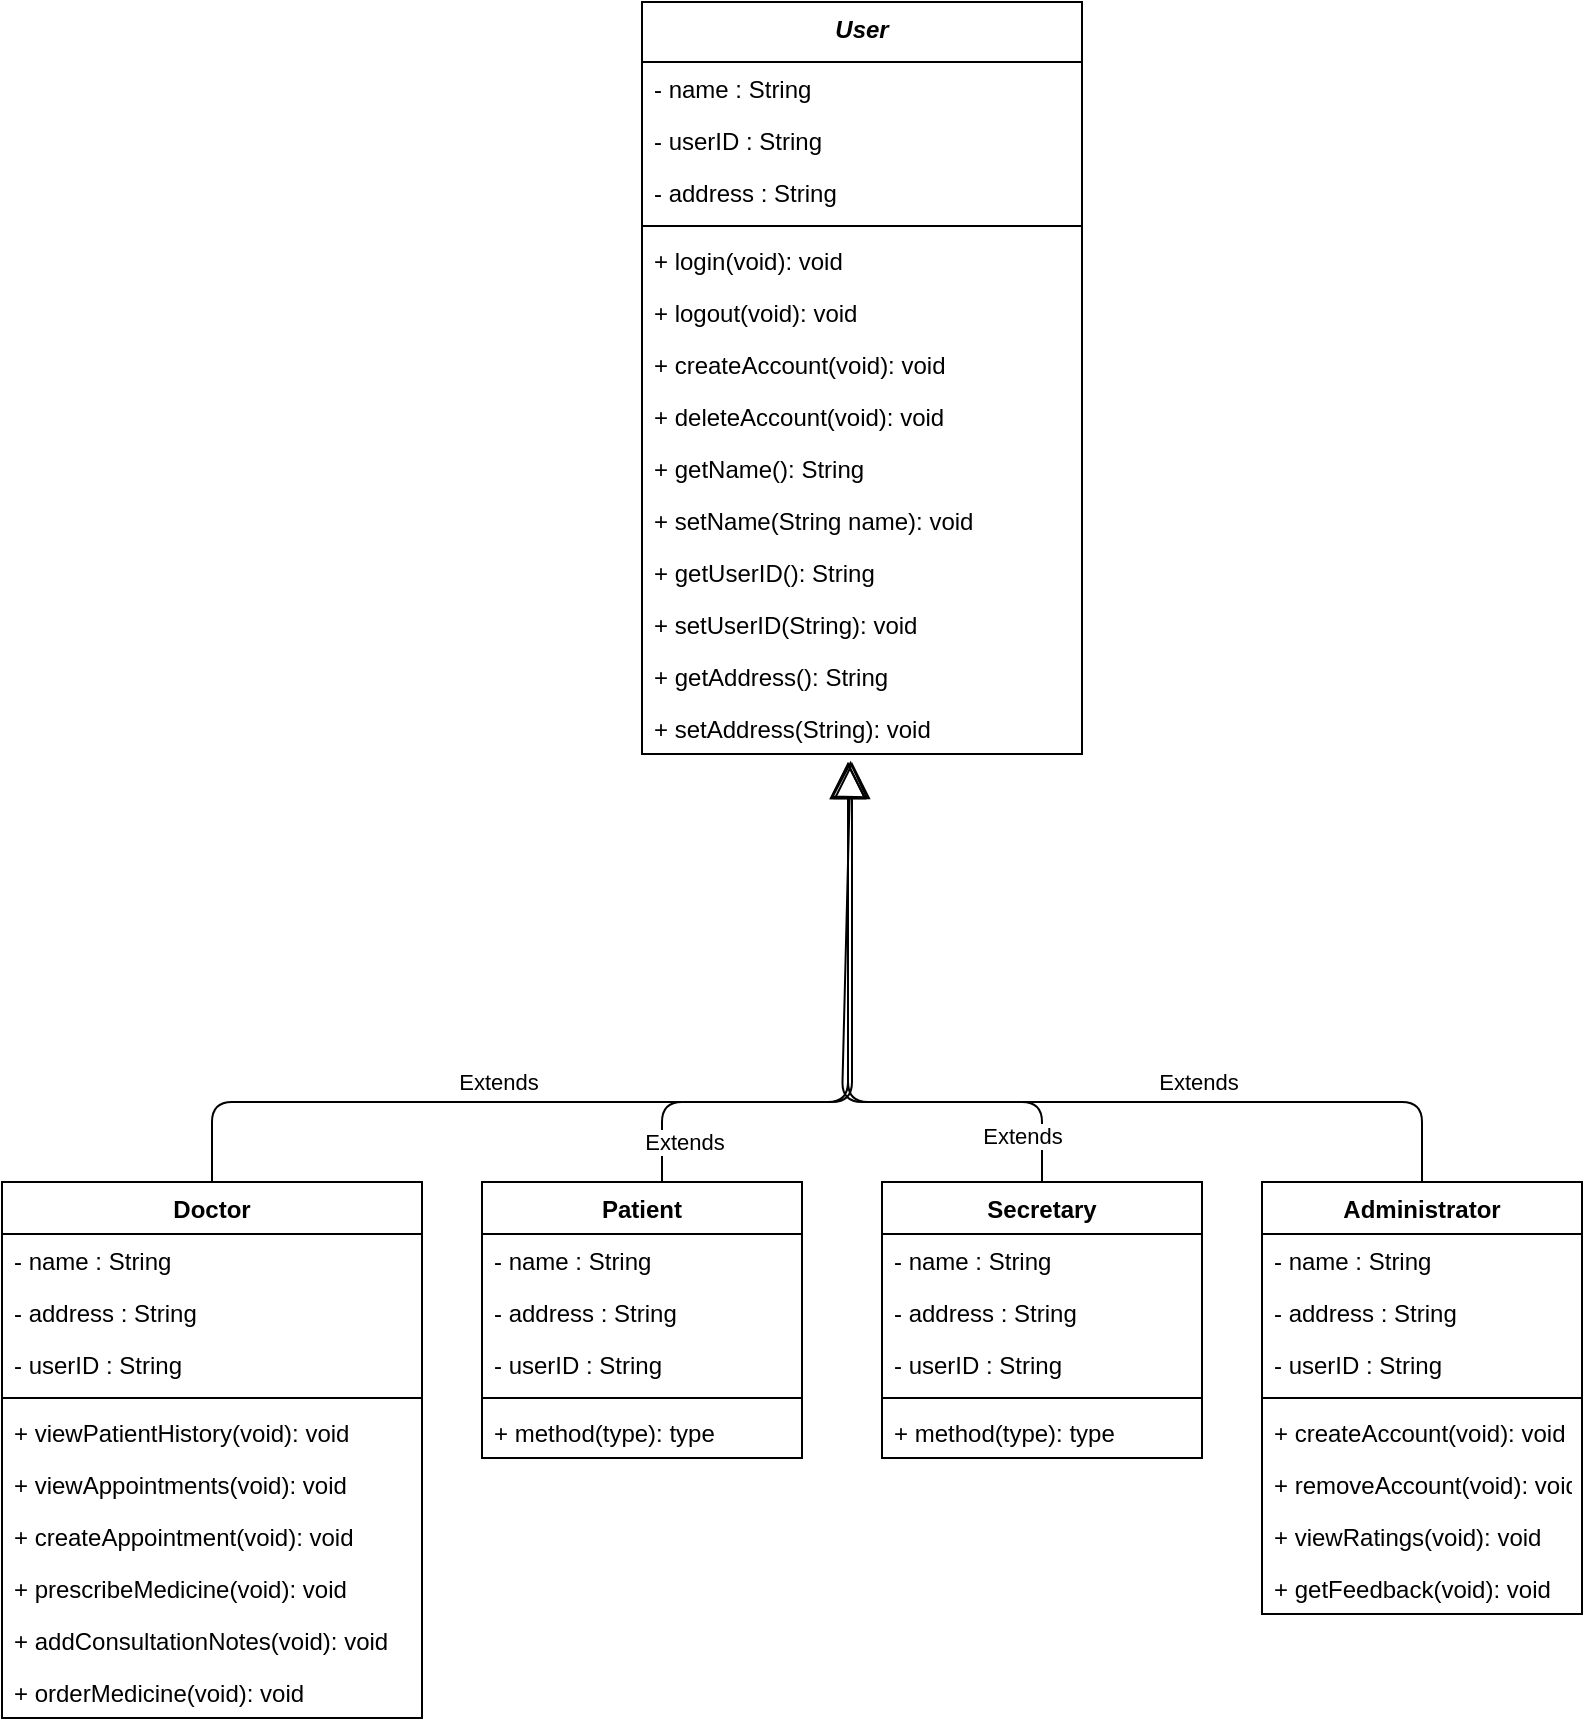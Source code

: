 <mxfile version="13.4.3" type="device"><diagram id="C5RBs43oDa-KdzZeNtuy" name="Page-1"><mxGraphModel dx="1056" dy="1736" grid="1" gridSize="10" guides="1" tooltips="1" connect="1" arrows="1" fold="1" page="1" pageScale="1" pageWidth="827" pageHeight="1169" math="0" shadow="0"><root><mxCell id="WIyWlLk6GJQsqaUBKTNV-0"/><mxCell id="WIyWlLk6GJQsqaUBKTNV-1" parent="WIyWlLk6GJQsqaUBKTNV-0"/><mxCell id="g7M7iC6M9JQDGO2bVvTN-10" value="Secretary" style="swimlane;fontStyle=1;align=center;verticalAlign=top;childLayout=stackLayout;horizontal=1;startSize=26;horizontalStack=0;resizeParent=1;resizeParentMax=0;resizeLast=0;collapsible=1;marginBottom=0;" parent="WIyWlLk6GJQsqaUBKTNV-1" vertex="1"><mxGeometry x="510" y="220" width="160" height="138" as="geometry"/></mxCell><mxCell id="fuJATuFUrFOqO5zap0OH-24" value="- name : String" style="text;strokeColor=none;fillColor=none;align=left;verticalAlign=top;spacingLeft=4;spacingRight=4;overflow=hidden;rotatable=0;points=[[0,0.5],[1,0.5]];portConstraint=eastwest;" vertex="1" parent="g7M7iC6M9JQDGO2bVvTN-10"><mxGeometry y="26" width="160" height="26" as="geometry"/></mxCell><mxCell id="fuJATuFUrFOqO5zap0OH-26" value="- address : String" style="text;strokeColor=none;fillColor=none;align=left;verticalAlign=top;spacingLeft=4;spacingRight=4;overflow=hidden;rotatable=0;points=[[0,0.5],[1,0.5]];portConstraint=eastwest;" vertex="1" parent="g7M7iC6M9JQDGO2bVvTN-10"><mxGeometry y="52" width="160" height="26" as="geometry"/></mxCell><mxCell id="fuJATuFUrFOqO5zap0OH-25" value="- userID : String" style="text;strokeColor=none;fillColor=none;align=left;verticalAlign=top;spacingLeft=4;spacingRight=4;overflow=hidden;rotatable=0;points=[[0,0.5],[1,0.5]];portConstraint=eastwest;" vertex="1" parent="g7M7iC6M9JQDGO2bVvTN-10"><mxGeometry y="78" width="160" height="26" as="geometry"/></mxCell><mxCell id="g7M7iC6M9JQDGO2bVvTN-12" value="" style="line;strokeWidth=1;fillColor=none;align=left;verticalAlign=middle;spacingTop=-1;spacingLeft=3;spacingRight=3;rotatable=0;labelPosition=right;points=[];portConstraint=eastwest;" parent="g7M7iC6M9JQDGO2bVvTN-10" vertex="1"><mxGeometry y="104" width="160" height="8" as="geometry"/></mxCell><mxCell id="g7M7iC6M9JQDGO2bVvTN-13" value="+ method(type): type" style="text;strokeColor=none;fillColor=none;align=left;verticalAlign=top;spacingLeft=4;spacingRight=4;overflow=hidden;rotatable=0;points=[[0,0.5],[1,0.5]];portConstraint=eastwest;" parent="g7M7iC6M9JQDGO2bVvTN-10" vertex="1"><mxGeometry y="112" width="160" height="26" as="geometry"/></mxCell><mxCell id="g7M7iC6M9JQDGO2bVvTN-14" value="Administrator" style="swimlane;fontStyle=1;align=center;verticalAlign=top;childLayout=stackLayout;horizontal=1;startSize=26;horizontalStack=0;resizeParent=1;resizeParentMax=0;resizeLast=0;collapsible=1;marginBottom=0;" parent="WIyWlLk6GJQsqaUBKTNV-1" vertex="1"><mxGeometry x="700" y="220" width="160" height="216" as="geometry"/></mxCell><mxCell id="fuJATuFUrFOqO5zap0OH-27" value="- name : String" style="text;strokeColor=none;fillColor=none;align=left;verticalAlign=top;spacingLeft=4;spacingRight=4;overflow=hidden;rotatable=0;points=[[0,0.5],[1,0.5]];portConstraint=eastwest;" vertex="1" parent="g7M7iC6M9JQDGO2bVvTN-14"><mxGeometry y="26" width="160" height="26" as="geometry"/></mxCell><mxCell id="fuJATuFUrFOqO5zap0OH-29" value="- address : String" style="text;strokeColor=none;fillColor=none;align=left;verticalAlign=top;spacingLeft=4;spacingRight=4;overflow=hidden;rotatable=0;points=[[0,0.5],[1,0.5]];portConstraint=eastwest;" vertex="1" parent="g7M7iC6M9JQDGO2bVvTN-14"><mxGeometry y="52" width="160" height="26" as="geometry"/></mxCell><mxCell id="fuJATuFUrFOqO5zap0OH-28" value="- userID : String" style="text;strokeColor=none;fillColor=none;align=left;verticalAlign=top;spacingLeft=4;spacingRight=4;overflow=hidden;rotatable=0;points=[[0,0.5],[1,0.5]];portConstraint=eastwest;" vertex="1" parent="g7M7iC6M9JQDGO2bVvTN-14"><mxGeometry y="78" width="160" height="26" as="geometry"/></mxCell><mxCell id="g7M7iC6M9JQDGO2bVvTN-16" value="" style="line;strokeWidth=1;fillColor=none;align=left;verticalAlign=middle;spacingTop=-1;spacingLeft=3;spacingRight=3;rotatable=0;labelPosition=right;points=[];portConstraint=eastwest;" parent="g7M7iC6M9JQDGO2bVvTN-14" vertex="1"><mxGeometry y="104" width="160" height="8" as="geometry"/></mxCell><mxCell id="g7M7iC6M9JQDGO2bVvTN-17" value="+ createAccount(void): void" style="text;strokeColor=none;fillColor=none;align=left;verticalAlign=top;spacingLeft=4;spacingRight=4;overflow=hidden;rotatable=0;points=[[0,0.5],[1,0.5]];portConstraint=eastwest;" parent="g7M7iC6M9JQDGO2bVvTN-14" vertex="1"><mxGeometry y="112" width="160" height="26" as="geometry"/></mxCell><mxCell id="fuJATuFUrFOqO5zap0OH-12" value="+ removeAccount(void): void" style="text;strokeColor=none;fillColor=none;align=left;verticalAlign=top;spacingLeft=4;spacingRight=4;overflow=hidden;rotatable=0;points=[[0,0.5],[1,0.5]];portConstraint=eastwest;" vertex="1" parent="g7M7iC6M9JQDGO2bVvTN-14"><mxGeometry y="138" width="160" height="26" as="geometry"/></mxCell><mxCell id="fuJATuFUrFOqO5zap0OH-13" value="+ viewRatings(void): void" style="text;strokeColor=none;fillColor=none;align=left;verticalAlign=top;spacingLeft=4;spacingRight=4;overflow=hidden;rotatable=0;points=[[0,0.5],[1,0.5]];portConstraint=eastwest;" vertex="1" parent="g7M7iC6M9JQDGO2bVvTN-14"><mxGeometry y="164" width="160" height="26" as="geometry"/></mxCell><mxCell id="fuJATuFUrFOqO5zap0OH-14" value="+ getFeedback(void): void" style="text;strokeColor=none;fillColor=none;align=left;verticalAlign=top;spacingLeft=4;spacingRight=4;overflow=hidden;rotatable=0;points=[[0,0.5],[1,0.5]];portConstraint=eastwest;" vertex="1" parent="g7M7iC6M9JQDGO2bVvTN-14"><mxGeometry y="190" width="160" height="26" as="geometry"/></mxCell><mxCell id="fuJATuFUrFOqO5zap0OH-3" value="Extends" style="endArrow=block;endSize=16;endFill=0;html=1;exitX=0.5;exitY=0;exitDx=0;exitDy=0;" edge="1" parent="WIyWlLk6GJQsqaUBKTNV-1" source="g7M7iC6M9JQDGO2bVvTN-2"><mxGeometry x="-0.307" y="10" width="160" relative="1" as="geometry"><mxPoint x="190" y="160" as="sourcePoint"/><mxPoint x="493" y="10" as="targetPoint"/><Array as="points"><mxPoint x="175" y="180"/><mxPoint x="493" y="180"/></Array><mxPoint as="offset"/></mxGeometry></mxCell><mxCell id="fuJATuFUrFOqO5zap0OH-4" value="Extends" style="endArrow=block;endSize=16;endFill=0;html=1;exitX=0.5;exitY=0;exitDx=0;exitDy=0;" edge="1" parent="WIyWlLk6GJQsqaUBKTNV-1"><mxGeometry x="-0.668" y="-20" width="160" relative="1" as="geometry"><mxPoint x="400" y="220" as="sourcePoint"/><mxPoint x="495" y="10" as="targetPoint"/><Array as="points"><mxPoint x="400" y="180"/><mxPoint x="495" y="180"/></Array><mxPoint as="offset"/></mxGeometry></mxCell><mxCell id="fuJATuFUrFOqO5zap0OH-5" value="Extends" style="endArrow=block;endSize=16;endFill=0;html=1;exitX=0.5;exitY=0;exitDx=0;exitDy=0;" edge="1" parent="WIyWlLk6GJQsqaUBKTNV-1"><mxGeometry x="-0.849" y="10" width="160" relative="1" as="geometry"><mxPoint x="590" y="220" as="sourcePoint"/><mxPoint x="493" y="10" as="targetPoint"/><Array as="points"><mxPoint x="590" y="180"/><mxPoint x="493" y="180"/></Array><mxPoint as="offset"/></mxGeometry></mxCell><mxCell id="fuJATuFUrFOqO5zap0OH-6" value="Extends" style="endArrow=block;endSize=16;endFill=0;html=1;exitX=0.5;exitY=0;exitDx=0;exitDy=0;entryX=0.474;entryY=1.129;entryDx=0;entryDy=0;entryPerimeter=0;" edge="1" parent="WIyWlLk6GJQsqaUBKTNV-1" target="fuJATuFUrFOqO5zap0OH-35"><mxGeometry x="-0.392" y="-10" width="160" relative="1" as="geometry"><mxPoint x="780" y="220" as="sourcePoint"/><mxPoint x="494" y="10" as="targetPoint"/><Array as="points"><mxPoint x="780" y="180"/><mxPoint x="490" y="180"/></Array><mxPoint as="offset"/></mxGeometry></mxCell><mxCell id="g7M7iC6M9JQDGO2bVvTN-2" value="Doctor" style="swimlane;fontStyle=1;align=center;verticalAlign=top;childLayout=stackLayout;horizontal=1;startSize=26;horizontalStack=0;resizeParent=1;resizeParentMax=0;resizeLast=0;collapsible=1;marginBottom=0;" parent="WIyWlLk6GJQsqaUBKTNV-1" vertex="1"><mxGeometry x="70" y="220" width="210" height="268" as="geometry"/></mxCell><mxCell id="fuJATuFUrFOqO5zap0OH-18" value="- name : String" style="text;strokeColor=none;fillColor=none;align=left;verticalAlign=top;spacingLeft=4;spacingRight=4;overflow=hidden;rotatable=0;points=[[0,0.5],[1,0.5]];portConstraint=eastwest;" vertex="1" parent="g7M7iC6M9JQDGO2bVvTN-2"><mxGeometry y="26" width="210" height="26" as="geometry"/></mxCell><mxCell id="fuJATuFUrFOqO5zap0OH-20" value="- address : String" style="text;strokeColor=none;fillColor=none;align=left;verticalAlign=top;spacingLeft=4;spacingRight=4;overflow=hidden;rotatable=0;points=[[0,0.5],[1,0.5]];portConstraint=eastwest;" vertex="1" parent="g7M7iC6M9JQDGO2bVvTN-2"><mxGeometry y="52" width="210" height="26" as="geometry"/></mxCell><mxCell id="fuJATuFUrFOqO5zap0OH-19" value="- userID : String" style="text;strokeColor=none;fillColor=none;align=left;verticalAlign=top;spacingLeft=4;spacingRight=4;overflow=hidden;rotatable=0;points=[[0,0.5],[1,0.5]];portConstraint=eastwest;" vertex="1" parent="g7M7iC6M9JQDGO2bVvTN-2"><mxGeometry y="78" width="210" height="26" as="geometry"/></mxCell><mxCell id="g7M7iC6M9JQDGO2bVvTN-4" value="" style="line;strokeWidth=1;fillColor=none;align=left;verticalAlign=middle;spacingTop=-1;spacingLeft=3;spacingRight=3;rotatable=0;labelPosition=right;points=[];portConstraint=eastwest;" parent="g7M7iC6M9JQDGO2bVvTN-2" vertex="1"><mxGeometry y="104" width="210" height="8" as="geometry"/></mxCell><mxCell id="g7M7iC6M9JQDGO2bVvTN-5" value="+ viewPatientHistory(void): void" style="text;strokeColor=none;fillColor=none;align=left;verticalAlign=top;spacingLeft=4;spacingRight=4;overflow=hidden;rotatable=0;points=[[0,0.5],[1,0.5]];portConstraint=eastwest;" parent="g7M7iC6M9JQDGO2bVvTN-2" vertex="1"><mxGeometry y="112" width="210" height="26" as="geometry"/></mxCell><mxCell id="fuJATuFUrFOqO5zap0OH-7" value="+ viewAppointments(void): void" style="text;strokeColor=none;fillColor=none;align=left;verticalAlign=top;spacingLeft=4;spacingRight=4;overflow=hidden;rotatable=0;points=[[0,0.5],[1,0.5]];portConstraint=eastwest;" vertex="1" parent="g7M7iC6M9JQDGO2bVvTN-2"><mxGeometry y="138" width="210" height="26" as="geometry"/></mxCell><mxCell id="fuJATuFUrFOqO5zap0OH-8" value="+ createAppointment(void): void" style="text;strokeColor=none;fillColor=none;align=left;verticalAlign=top;spacingLeft=4;spacingRight=4;overflow=hidden;rotatable=0;points=[[0,0.5],[1,0.5]];portConstraint=eastwest;" vertex="1" parent="g7M7iC6M9JQDGO2bVvTN-2"><mxGeometry y="164" width="210" height="26" as="geometry"/></mxCell><mxCell id="fuJATuFUrFOqO5zap0OH-9" value="+ prescribeMedicine(void): void" style="text;strokeColor=none;fillColor=none;align=left;verticalAlign=top;spacingLeft=4;spacingRight=4;overflow=hidden;rotatable=0;points=[[0,0.5],[1,0.5]];portConstraint=eastwest;" vertex="1" parent="g7M7iC6M9JQDGO2bVvTN-2"><mxGeometry y="190" width="210" height="26" as="geometry"/></mxCell><mxCell id="fuJATuFUrFOqO5zap0OH-10" value="+ addConsultationNotes(void): void" style="text;strokeColor=none;fillColor=none;align=left;verticalAlign=top;spacingLeft=4;spacingRight=4;overflow=hidden;rotatable=0;points=[[0,0.5],[1,0.5]];portConstraint=eastwest;" vertex="1" parent="g7M7iC6M9JQDGO2bVvTN-2"><mxGeometry y="216" width="210" height="26" as="geometry"/></mxCell><mxCell id="fuJATuFUrFOqO5zap0OH-11" value="+ orderMedicine(void): void" style="text;strokeColor=none;fillColor=none;align=left;verticalAlign=top;spacingLeft=4;spacingRight=4;overflow=hidden;rotatable=0;points=[[0,0.5],[1,0.5]];portConstraint=eastwest;" vertex="1" parent="g7M7iC6M9JQDGO2bVvTN-2"><mxGeometry y="242" width="210" height="26" as="geometry"/></mxCell><mxCell id="g7M7iC6M9JQDGO2bVvTN-6" value="Patient" style="swimlane;fontStyle=1;align=center;verticalAlign=top;childLayout=stackLayout;horizontal=1;startSize=26;horizontalStack=0;resizeParent=1;resizeParentMax=0;resizeLast=0;collapsible=1;marginBottom=0;" parent="WIyWlLk6GJQsqaUBKTNV-1" vertex="1"><mxGeometry x="310" y="220" width="160" height="138" as="geometry"/></mxCell><mxCell id="fuJATuFUrFOqO5zap0OH-21" value="- name : String" style="text;strokeColor=none;fillColor=none;align=left;verticalAlign=top;spacingLeft=4;spacingRight=4;overflow=hidden;rotatable=0;points=[[0,0.5],[1,0.5]];portConstraint=eastwest;" vertex="1" parent="g7M7iC6M9JQDGO2bVvTN-6"><mxGeometry y="26" width="160" height="26" as="geometry"/></mxCell><mxCell id="fuJATuFUrFOqO5zap0OH-23" value="- address : String" style="text;strokeColor=none;fillColor=none;align=left;verticalAlign=top;spacingLeft=4;spacingRight=4;overflow=hidden;rotatable=0;points=[[0,0.5],[1,0.5]];portConstraint=eastwest;" vertex="1" parent="g7M7iC6M9JQDGO2bVvTN-6"><mxGeometry y="52" width="160" height="26" as="geometry"/></mxCell><mxCell id="fuJATuFUrFOqO5zap0OH-22" value="- userID : String" style="text;strokeColor=none;fillColor=none;align=left;verticalAlign=top;spacingLeft=4;spacingRight=4;overflow=hidden;rotatable=0;points=[[0,0.5],[1,0.5]];portConstraint=eastwest;" vertex="1" parent="g7M7iC6M9JQDGO2bVvTN-6"><mxGeometry y="78" width="160" height="26" as="geometry"/></mxCell><mxCell id="g7M7iC6M9JQDGO2bVvTN-8" value="" style="line;strokeWidth=1;fillColor=none;align=left;verticalAlign=middle;spacingTop=-1;spacingLeft=3;spacingRight=3;rotatable=0;labelPosition=right;points=[];portConstraint=eastwest;" parent="g7M7iC6M9JQDGO2bVvTN-6" vertex="1"><mxGeometry y="104" width="160" height="8" as="geometry"/></mxCell><mxCell id="g7M7iC6M9JQDGO2bVvTN-9" value="+ method(type): type" style="text;strokeColor=none;fillColor=none;align=left;verticalAlign=top;spacingLeft=4;spacingRight=4;overflow=hidden;rotatable=0;points=[[0,0.5],[1,0.5]];portConstraint=eastwest;" parent="g7M7iC6M9JQDGO2bVvTN-6" vertex="1"><mxGeometry y="112" width="160" height="26" as="geometry"/></mxCell><mxCell id="-0fwZtvAYU0s-z8g2tFP-4" value="User" style="swimlane;fontStyle=3;align=center;verticalAlign=top;childLayout=stackLayout;horizontal=1;startSize=30;horizontalStack=0;resizeParent=1;resizeParentMax=0;resizeLast=0;collapsible=1;marginBottom=0;" parent="WIyWlLk6GJQsqaUBKTNV-1" vertex="1"><mxGeometry x="390" y="-370" width="220" height="376" as="geometry"><mxRectangle x="320" y="40" width="50" height="40" as="alternateBounds"/></mxGeometry></mxCell><mxCell id="-0fwZtvAYU0s-z8g2tFP-5" value="- name : String" style="text;strokeColor=none;fillColor=none;align=left;verticalAlign=top;spacingLeft=4;spacingRight=4;overflow=hidden;rotatable=0;points=[[0,0.5],[1,0.5]];portConstraint=eastwest;" parent="-0fwZtvAYU0s-z8g2tFP-4" vertex="1"><mxGeometry y="30" width="220" height="26" as="geometry"/></mxCell><mxCell id="g7M7iC6M9JQDGO2bVvTN-0" value="- userID : String" style="text;strokeColor=none;fillColor=none;align=left;verticalAlign=top;spacingLeft=4;spacingRight=4;overflow=hidden;rotatable=0;points=[[0,0.5],[1,0.5]];portConstraint=eastwest;" parent="-0fwZtvAYU0s-z8g2tFP-4" vertex="1"><mxGeometry y="56" width="220" height="26" as="geometry"/></mxCell><mxCell id="g7M7iC6M9JQDGO2bVvTN-1" value="- address : String" style="text;strokeColor=none;fillColor=none;align=left;verticalAlign=top;spacingLeft=4;spacingRight=4;overflow=hidden;rotatable=0;points=[[0,0.5],[1,0.5]];portConstraint=eastwest;" parent="-0fwZtvAYU0s-z8g2tFP-4" vertex="1"><mxGeometry y="82" width="220" height="26" as="geometry"/></mxCell><mxCell id="-0fwZtvAYU0s-z8g2tFP-6" value="" style="line;strokeWidth=1;fillColor=none;align=left;verticalAlign=middle;spacingTop=-1;spacingLeft=3;spacingRight=3;rotatable=0;labelPosition=right;points=[];portConstraint=eastwest;" parent="-0fwZtvAYU0s-z8g2tFP-4" vertex="1"><mxGeometry y="108" width="220" height="8" as="geometry"/></mxCell><mxCell id="-0fwZtvAYU0s-z8g2tFP-7" value="+ login(void): void" style="text;strokeColor=none;fillColor=none;align=left;verticalAlign=top;spacingLeft=4;spacingRight=4;overflow=hidden;rotatable=0;points=[[0,0.5],[1,0.5]];portConstraint=eastwest;" parent="-0fwZtvAYU0s-z8g2tFP-4" vertex="1"><mxGeometry y="116" width="220" height="26" as="geometry"/></mxCell><mxCell id="fuJATuFUrFOqO5zap0OH-0" value="+ logout(void): void" style="text;strokeColor=none;fillColor=none;align=left;verticalAlign=top;spacingLeft=4;spacingRight=4;overflow=hidden;rotatable=0;points=[[0,0.5],[1,0.5]];portConstraint=eastwest;" vertex="1" parent="-0fwZtvAYU0s-z8g2tFP-4"><mxGeometry y="142" width="220" height="26" as="geometry"/></mxCell><mxCell id="fuJATuFUrFOqO5zap0OH-1" value="+ createAccount(void): void" style="text;strokeColor=none;fillColor=none;align=left;verticalAlign=top;spacingLeft=4;spacingRight=4;overflow=hidden;rotatable=0;points=[[0,0.5],[1,0.5]];portConstraint=eastwest;" vertex="1" parent="-0fwZtvAYU0s-z8g2tFP-4"><mxGeometry y="168" width="220" height="26" as="geometry"/></mxCell><mxCell id="fuJATuFUrFOqO5zap0OH-2" value="+ deleteAccount(void): void" style="text;strokeColor=none;fillColor=none;align=left;verticalAlign=top;spacingLeft=4;spacingRight=4;overflow=hidden;rotatable=0;points=[[0,0.5],[1,0.5]];portConstraint=eastwest;" vertex="1" parent="-0fwZtvAYU0s-z8g2tFP-4"><mxGeometry y="194" width="220" height="26" as="geometry"/></mxCell><mxCell id="fuJATuFUrFOqO5zap0OH-30" value="+ getName(): String" style="text;strokeColor=none;fillColor=none;align=left;verticalAlign=top;spacingLeft=4;spacingRight=4;overflow=hidden;rotatable=0;points=[[0,0.5],[1,0.5]];portConstraint=eastwest;" vertex="1" parent="-0fwZtvAYU0s-z8g2tFP-4"><mxGeometry y="220" width="220" height="26" as="geometry"/></mxCell><mxCell id="fuJATuFUrFOqO5zap0OH-31" value="+ setName(String name): void" style="text;strokeColor=none;fillColor=none;align=left;verticalAlign=top;spacingLeft=4;spacingRight=4;overflow=hidden;rotatable=0;points=[[0,0.5],[1,0.5]];portConstraint=eastwest;" vertex="1" parent="-0fwZtvAYU0s-z8g2tFP-4"><mxGeometry y="246" width="220" height="26" as="geometry"/></mxCell><mxCell id="fuJATuFUrFOqO5zap0OH-32" value="+ getUserID(): String" style="text;strokeColor=none;fillColor=none;align=left;verticalAlign=top;spacingLeft=4;spacingRight=4;overflow=hidden;rotatable=0;points=[[0,0.5],[1,0.5]];portConstraint=eastwest;" vertex="1" parent="-0fwZtvAYU0s-z8g2tFP-4"><mxGeometry y="272" width="220" height="26" as="geometry"/></mxCell><mxCell id="fuJATuFUrFOqO5zap0OH-33" value="+ setUserID(String): void" style="text;strokeColor=none;fillColor=none;align=left;verticalAlign=top;spacingLeft=4;spacingRight=4;overflow=hidden;rotatable=0;points=[[0,0.5],[1,0.5]];portConstraint=eastwest;" vertex="1" parent="-0fwZtvAYU0s-z8g2tFP-4"><mxGeometry y="298" width="220" height="26" as="geometry"/></mxCell><mxCell id="fuJATuFUrFOqO5zap0OH-34" value="+ getAddress(): String" style="text;strokeColor=none;fillColor=none;align=left;verticalAlign=top;spacingLeft=4;spacingRight=4;overflow=hidden;rotatable=0;points=[[0,0.5],[1,0.5]];portConstraint=eastwest;" vertex="1" parent="-0fwZtvAYU0s-z8g2tFP-4"><mxGeometry y="324" width="220" height="26" as="geometry"/></mxCell><mxCell id="fuJATuFUrFOqO5zap0OH-35" value="+ setAddress(String): void" style="text;strokeColor=none;fillColor=none;align=left;verticalAlign=top;spacingLeft=4;spacingRight=4;overflow=hidden;rotatable=0;points=[[0,0.5],[1,0.5]];portConstraint=eastwest;" vertex="1" parent="-0fwZtvAYU0s-z8g2tFP-4"><mxGeometry y="350" width="220" height="26" as="geometry"/></mxCell></root></mxGraphModel></diagram></mxfile>